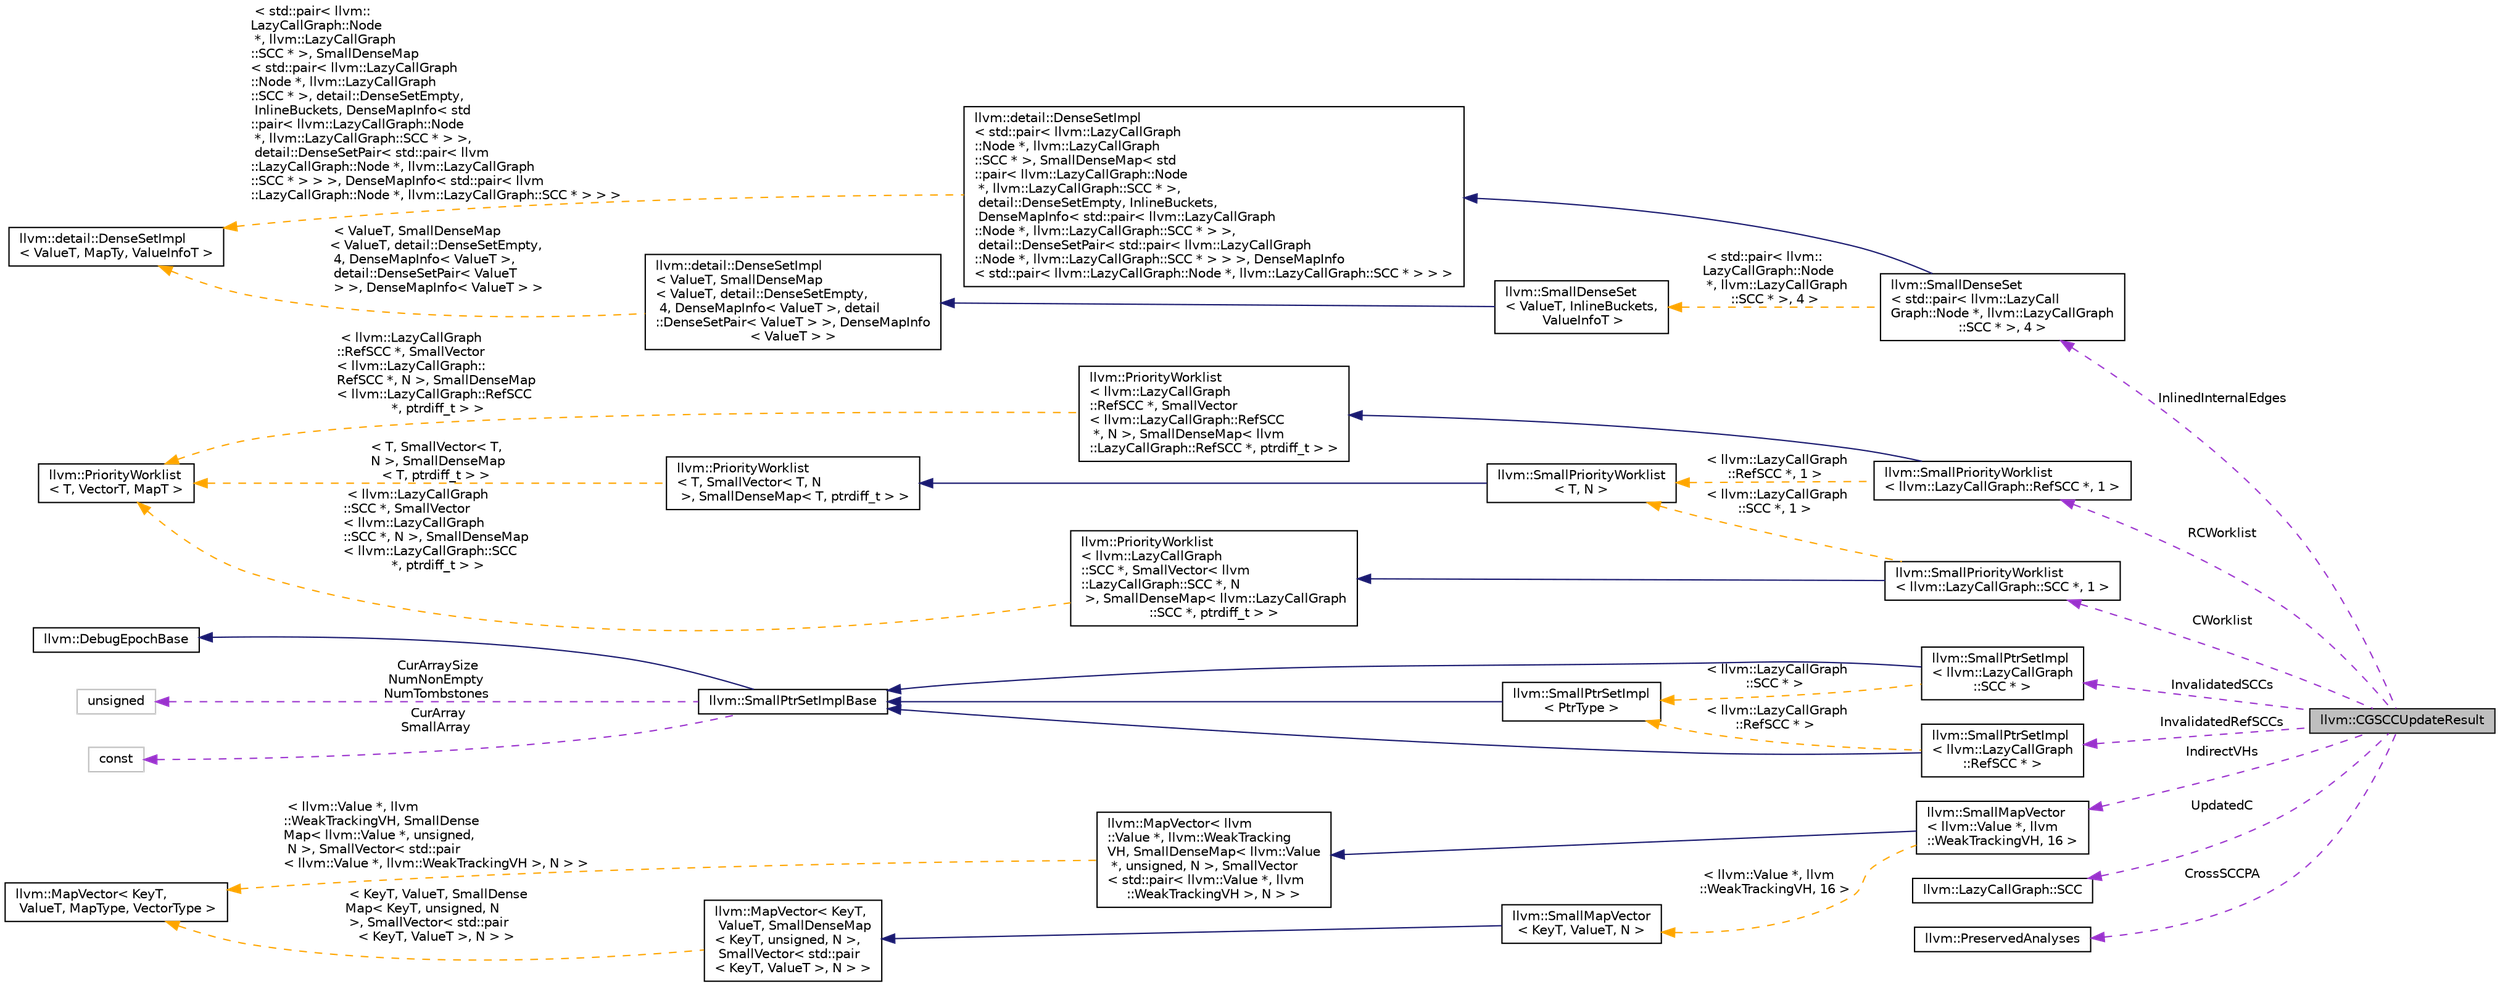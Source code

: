 digraph "llvm::CGSCCUpdateResult"
{
 // LATEX_PDF_SIZE
  bgcolor="transparent";
  edge [fontname="Helvetica",fontsize="10",labelfontname="Helvetica",labelfontsize="10"];
  node [fontname="Helvetica",fontsize="10",shape=record];
  rankdir="LR";
  Node1 [label="llvm::CGSCCUpdateResult",height=0.2,width=0.4,color="black", fillcolor="grey75", style="filled", fontcolor="black",tooltip="Support structure for SCC passes to communicate updates the call graph back to the CGSCC pass manager..."];
  Node2 -> Node1 [dir="back",color="darkorchid3",fontsize="10",style="dashed",label=" InlinedInternalEdges" ,fontname="Helvetica"];
  Node2 [label="llvm::SmallDenseSet\l\< std::pair\< llvm::LazyCall\lGraph::Node *, llvm::LazyCallGraph\l::SCC * \>, 4 \>",height=0.2,width=0.4,color="black",URL="$classllvm_1_1SmallDenseSet.html",tooltip=" "];
  Node3 -> Node2 [dir="back",color="midnightblue",fontsize="10",style="solid",fontname="Helvetica"];
  Node3 [label="llvm::detail::DenseSetImpl\l\< std::pair\< llvm::LazyCallGraph\l::Node *, llvm::LazyCallGraph\l::SCC * \>, SmallDenseMap\< std\l::pair\< llvm::LazyCallGraph::Node\l *, llvm::LazyCallGraph::SCC * \>,\l detail::DenseSetEmpty, InlineBuckets,\l DenseMapInfo\< std::pair\< llvm::LazyCallGraph\l::Node *, llvm::LazyCallGraph::SCC * \> \>,\l detail::DenseSetPair\< std::pair\< llvm::LazyCallGraph\l::Node *, llvm::LazyCallGraph::SCC * \> \> \>, DenseMapInfo\l\< std::pair\< llvm::LazyCallGraph::Node *, llvm::LazyCallGraph::SCC * \> \> \>",height=0.2,width=0.4,color="black",URL="$classllvm_1_1detail_1_1DenseSetImpl.html",tooltip=" "];
  Node4 -> Node3 [dir="back",color="orange",fontsize="10",style="dashed",label=" \< std::pair\< llvm::\lLazyCallGraph::Node\l *, llvm::LazyCallGraph\l::SCC * \>, SmallDenseMap\l\< std::pair\< llvm::LazyCallGraph\l::Node *, llvm::LazyCallGraph\l::SCC * \>, detail::DenseSetEmpty,\l InlineBuckets, DenseMapInfo\< std\l::pair\< llvm::LazyCallGraph::Node\l *, llvm::LazyCallGraph::SCC * \> \>,\l detail::DenseSetPair\< std::pair\< llvm\l::LazyCallGraph::Node *, llvm::LazyCallGraph\l::SCC * \> \> \>, DenseMapInfo\< std::pair\< llvm\l::LazyCallGraph::Node *, llvm::LazyCallGraph::SCC * \> \> \>" ,fontname="Helvetica"];
  Node4 [label="llvm::detail::DenseSetImpl\l\< ValueT, MapTy, ValueInfoT \>",height=0.2,width=0.4,color="black",URL="$classllvm_1_1detail_1_1DenseSetImpl.html",tooltip="Base class for DenseSet and DenseSmallSet."];
  Node5 -> Node2 [dir="back",color="orange",fontsize="10",style="dashed",label=" \< std::pair\< llvm::\lLazyCallGraph::Node\l *, llvm::LazyCallGraph\l::SCC * \>, 4 \>" ,fontname="Helvetica"];
  Node5 [label="llvm::SmallDenseSet\l\< ValueT, InlineBuckets,\l ValueInfoT \>",height=0.2,width=0.4,color="black",URL="$classllvm_1_1SmallDenseSet.html",tooltip="Implements a dense probed hash-table based set with some number of buckets stored inline."];
  Node6 -> Node5 [dir="back",color="midnightblue",fontsize="10",style="solid",fontname="Helvetica"];
  Node6 [label="llvm::detail::DenseSetImpl\l\< ValueT, SmallDenseMap\l\< ValueT, detail::DenseSetEmpty,\l 4, DenseMapInfo\< ValueT \>, detail\l::DenseSetPair\< ValueT \> \>, DenseMapInfo\l\< ValueT \> \>",height=0.2,width=0.4,color="black",URL="$classllvm_1_1detail_1_1DenseSetImpl.html",tooltip=" "];
  Node4 -> Node6 [dir="back",color="orange",fontsize="10",style="dashed",label=" \< ValueT, SmallDenseMap\l\< ValueT, detail::DenseSetEmpty,\l 4, DenseMapInfo\< ValueT \>,\l detail::DenseSetPair\< ValueT\l \> \>, DenseMapInfo\< ValueT \> \>" ,fontname="Helvetica"];
  Node7 -> Node1 [dir="back",color="darkorchid3",fontsize="10",style="dashed",label=" RCWorklist" ,fontname="Helvetica"];
  Node7 [label="llvm::SmallPriorityWorklist\l\< llvm::LazyCallGraph::RefSCC *, 1 \>",height=0.2,width=0.4,color="black",URL="$classllvm_1_1SmallPriorityWorklist.html",tooltip=" "];
  Node8 -> Node7 [dir="back",color="midnightblue",fontsize="10",style="solid",fontname="Helvetica"];
  Node8 [label="llvm::PriorityWorklist\l\< llvm::LazyCallGraph\l::RefSCC *, SmallVector\l\< llvm::LazyCallGraph::RefSCC\l *, N \>, SmallDenseMap\< llvm\l::LazyCallGraph::RefSCC *, ptrdiff_t \> \>",height=0.2,width=0.4,color="black",URL="$classllvm_1_1PriorityWorklist.html",tooltip=" "];
  Node9 -> Node8 [dir="back",color="orange",fontsize="10",style="dashed",label=" \< llvm::LazyCallGraph\l::RefSCC *, SmallVector\l\< llvm::LazyCallGraph::\lRefSCC *, N \>, SmallDenseMap\l\< llvm::LazyCallGraph::RefSCC\l *, ptrdiff_t \> \>" ,fontname="Helvetica"];
  Node9 [label="llvm::PriorityWorklist\l\< T, VectorT, MapT \>",height=0.2,width=0.4,color="black",URL="$classllvm_1_1PriorityWorklist.html",tooltip="A FILO worklist that prioritizes on re-insertion without duplication."];
  Node10 -> Node7 [dir="back",color="orange",fontsize="10",style="dashed",label=" \< llvm::LazyCallGraph\l::RefSCC *, 1 \>" ,fontname="Helvetica"];
  Node10 [label="llvm::SmallPriorityWorklist\l\< T, N \>",height=0.2,width=0.4,color="black",URL="$classllvm_1_1SmallPriorityWorklist.html",tooltip="A version of PriorityWorklist that selects small size optimized data structures for the vector and ma..."];
  Node11 -> Node10 [dir="back",color="midnightblue",fontsize="10",style="solid",fontname="Helvetica"];
  Node11 [label="llvm::PriorityWorklist\l\< T, SmallVector\< T, N\l \>, SmallDenseMap\< T, ptrdiff_t \> \>",height=0.2,width=0.4,color="black",URL="$classllvm_1_1PriorityWorklist.html",tooltip=" "];
  Node9 -> Node11 [dir="back",color="orange",fontsize="10",style="dashed",label=" \< T, SmallVector\< T,\l N \>, SmallDenseMap\l\< T, ptrdiff_t \> \>" ,fontname="Helvetica"];
  Node12 -> Node1 [dir="back",color="darkorchid3",fontsize="10",style="dashed",label=" InvalidatedSCCs" ,fontname="Helvetica"];
  Node12 [label="llvm::SmallPtrSetImpl\l\< llvm::LazyCallGraph\l::SCC * \>",height=0.2,width=0.4,color="black",URL="$classllvm_1_1SmallPtrSetImpl.html",tooltip=" "];
  Node13 -> Node12 [dir="back",color="midnightblue",fontsize="10",style="solid",fontname="Helvetica"];
  Node13 [label="llvm::SmallPtrSetImplBase",height=0.2,width=0.4,color="black",URL="$classllvm_1_1SmallPtrSetImplBase.html",tooltip="SmallPtrSetImplBase - This is the common code shared among all the SmallPtrSet<>'s,..."];
  Node14 -> Node13 [dir="back",color="midnightblue",fontsize="10",style="solid",fontname="Helvetica"];
  Node14 [label="llvm::DebugEpochBase",height=0.2,width=0.4,color="black",URL="$classllvm_1_1DebugEpochBase.html",tooltip="A base class for data structure classes wishing to make iterators (\"handles\") pointing into themselve..."];
  Node15 -> Node13 [dir="back",color="darkorchid3",fontsize="10",style="dashed",label=" CurArraySize\nNumNonEmpty\nNumTombstones" ,fontname="Helvetica"];
  Node15 [label="unsigned",height=0.2,width=0.4,color="grey75",tooltip=" "];
  Node16 -> Node13 [dir="back",color="darkorchid3",fontsize="10",style="dashed",label=" CurArray\nSmallArray" ,fontname="Helvetica"];
  Node16 [label="const",height=0.2,width=0.4,color="grey75",tooltip=" "];
  Node17 -> Node12 [dir="back",color="orange",fontsize="10",style="dashed",label=" \< llvm::LazyCallGraph\l::SCC * \>" ,fontname="Helvetica"];
  Node17 [label="llvm::SmallPtrSetImpl\l\< PtrType \>",height=0.2,width=0.4,color="black",URL="$classllvm_1_1SmallPtrSetImpl.html",tooltip="A templated base class for SmallPtrSet which provides the typesafe interface that is common across al..."];
  Node13 -> Node17 [dir="back",color="midnightblue",fontsize="10",style="solid",fontname="Helvetica"];
  Node18 -> Node1 [dir="back",color="darkorchid3",fontsize="10",style="dashed",label=" InvalidatedRefSCCs" ,fontname="Helvetica"];
  Node18 [label="llvm::SmallPtrSetImpl\l\< llvm::LazyCallGraph\l::RefSCC * \>",height=0.2,width=0.4,color="black",URL="$classllvm_1_1SmallPtrSetImpl.html",tooltip=" "];
  Node13 -> Node18 [dir="back",color="midnightblue",fontsize="10",style="solid",fontname="Helvetica"];
  Node17 -> Node18 [dir="back",color="orange",fontsize="10",style="dashed",label=" \< llvm::LazyCallGraph\l::RefSCC * \>" ,fontname="Helvetica"];
  Node19 -> Node1 [dir="back",color="darkorchid3",fontsize="10",style="dashed",label=" CWorklist" ,fontname="Helvetica"];
  Node19 [label="llvm::SmallPriorityWorklist\l\< llvm::LazyCallGraph::SCC *, 1 \>",height=0.2,width=0.4,color="black",URL="$classllvm_1_1SmallPriorityWorklist.html",tooltip=" "];
  Node20 -> Node19 [dir="back",color="midnightblue",fontsize="10",style="solid",fontname="Helvetica"];
  Node20 [label="llvm::PriorityWorklist\l\< llvm::LazyCallGraph\l::SCC *, SmallVector\< llvm\l::LazyCallGraph::SCC *, N\l \>, SmallDenseMap\< llvm::LazyCallGraph\l::SCC *, ptrdiff_t \> \>",height=0.2,width=0.4,color="black",URL="$classllvm_1_1PriorityWorklist.html",tooltip=" "];
  Node9 -> Node20 [dir="back",color="orange",fontsize="10",style="dashed",label=" \< llvm::LazyCallGraph\l::SCC *, SmallVector\l\< llvm::LazyCallGraph\l::SCC *, N \>, SmallDenseMap\l\< llvm::LazyCallGraph::SCC\l *, ptrdiff_t \> \>" ,fontname="Helvetica"];
  Node10 -> Node19 [dir="back",color="orange",fontsize="10",style="dashed",label=" \< llvm::LazyCallGraph\l::SCC *, 1 \>" ,fontname="Helvetica"];
  Node21 -> Node1 [dir="back",color="darkorchid3",fontsize="10",style="dashed",label=" IndirectVHs" ,fontname="Helvetica"];
  Node21 [label="llvm::SmallMapVector\l\< llvm::Value *, llvm\l::WeakTrackingVH, 16 \>",height=0.2,width=0.4,color="black",URL="$structllvm_1_1SmallMapVector.html",tooltip=" "];
  Node22 -> Node21 [dir="back",color="midnightblue",fontsize="10",style="solid",fontname="Helvetica"];
  Node22 [label="llvm::MapVector\< llvm\l::Value *, llvm::WeakTracking\lVH, SmallDenseMap\< llvm::Value\l *, unsigned, N \>, SmallVector\l\< std::pair\< llvm::Value *, llvm\l::WeakTrackingVH \>, N \> \>",height=0.2,width=0.4,color="black",URL="$classllvm_1_1MapVector.html",tooltip=" "];
  Node23 -> Node22 [dir="back",color="orange",fontsize="10",style="dashed",label=" \< llvm::Value *, llvm\l::WeakTrackingVH, SmallDense\lMap\< llvm::Value *, unsigned,\l N \>, SmallVector\< std::pair\l\< llvm::Value *, llvm::WeakTrackingVH \>, N \> \>" ,fontname="Helvetica"];
  Node23 [label="llvm::MapVector\< KeyT,\l ValueT, MapType, VectorType \>",height=0.2,width=0.4,color="black",URL="$classllvm_1_1MapVector.html",tooltip="This class implements a map that also provides access to all stored values in a deterministic order."];
  Node24 -> Node21 [dir="back",color="orange",fontsize="10",style="dashed",label=" \< llvm::Value *, llvm\l::WeakTrackingVH, 16 \>" ,fontname="Helvetica"];
  Node24 [label="llvm::SmallMapVector\l\< KeyT, ValueT, N \>",height=0.2,width=0.4,color="black",URL="$structllvm_1_1SmallMapVector.html",tooltip="A MapVector that performs no allocations if smaller than a certain size."];
  Node25 -> Node24 [dir="back",color="midnightblue",fontsize="10",style="solid",fontname="Helvetica"];
  Node25 [label="llvm::MapVector\< KeyT,\l ValueT, SmallDenseMap\l\< KeyT, unsigned, N \>,\l SmallVector\< std::pair\l\< KeyT, ValueT \>, N \> \>",height=0.2,width=0.4,color="black",URL="$classllvm_1_1MapVector.html",tooltip=" "];
  Node23 -> Node25 [dir="back",color="orange",fontsize="10",style="dashed",label=" \< KeyT, ValueT, SmallDense\lMap\< KeyT, unsigned, N\l \>, SmallVector\< std::pair\l\< KeyT, ValueT \>, N \> \>" ,fontname="Helvetica"];
  Node26 -> Node1 [dir="back",color="darkorchid3",fontsize="10",style="dashed",label=" UpdatedC" ,fontname="Helvetica"];
  Node26 [label="llvm::LazyCallGraph::SCC",height=0.2,width=0.4,color="black",URL="$classllvm_1_1LazyCallGraph_1_1SCC.html",tooltip="An SCC of the call graph."];
  Node27 -> Node1 [dir="back",color="darkorchid3",fontsize="10",style="dashed",label=" CrossSCCPA" ,fontname="Helvetica"];
  Node27 [label="llvm::PreservedAnalyses",height=0.2,width=0.4,color="black",URL="$classllvm_1_1PreservedAnalyses.html",tooltip="A set of analyses that are preserved following a run of a transformation pass."];
}

